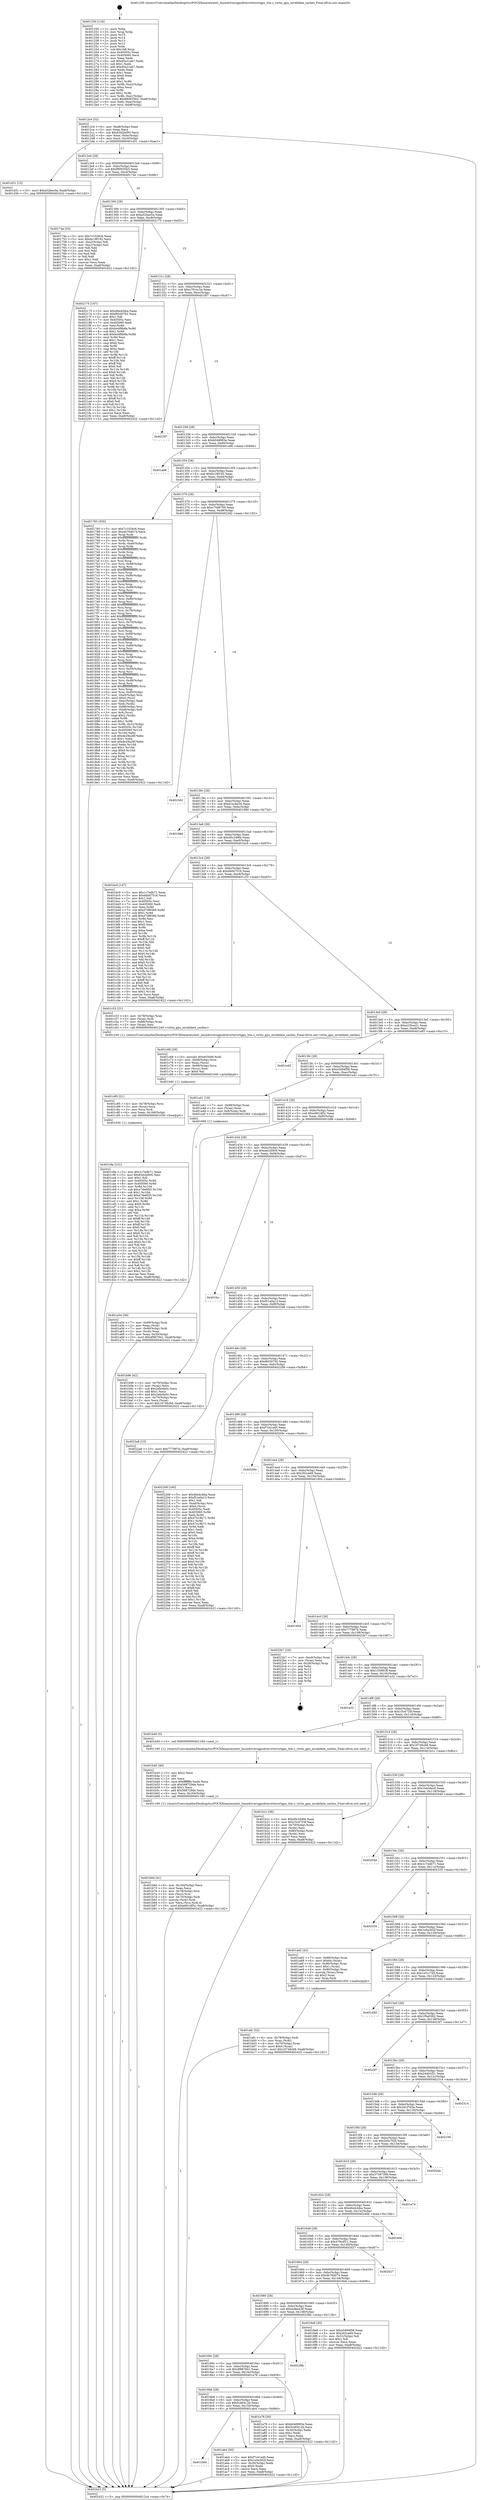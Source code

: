 digraph "0x401250" {
  label = "0x401250 (/mnt/c/Users/mathe/Desktop/tcc/POCII/binaries/extr_linuxdriversgpudrmvirtiovirtgpu_ttm.c_virtio_gpu_invalidate_caches_Final-ollvm.out::main(0))"
  labelloc = "t"
  node[shape=record]

  Entry [label="",width=0.3,height=0.3,shape=circle,fillcolor=black,style=filled]
  "0x4012c4" [label="{
     0x4012c4 [32]\l
     | [instrs]\l
     &nbsp;&nbsp;0x4012c4 \<+6\>: mov -0xa8(%rbp),%eax\l
     &nbsp;&nbsp;0x4012ca \<+2\>: mov %eax,%ecx\l
     &nbsp;&nbsp;0x4012cc \<+6\>: sub $0x83d2b000,%ecx\l
     &nbsp;&nbsp;0x4012d2 \<+6\>: mov %eax,-0xbc(%rbp)\l
     &nbsp;&nbsp;0x4012d8 \<+6\>: mov %ecx,-0xc0(%rbp)\l
     &nbsp;&nbsp;0x4012de \<+6\>: je 0000000000401d31 \<main+0xae1\>\l
  }"]
  "0x401d31" [label="{
     0x401d31 [15]\l
     | [instrs]\l
     &nbsp;&nbsp;0x401d31 \<+10\>: movl $0xa52bac0a,-0xa8(%rbp)\l
     &nbsp;&nbsp;0x401d3b \<+5\>: jmp 0000000000402422 \<main+0x11d2\>\l
  }"]
  "0x4012e4" [label="{
     0x4012e4 [28]\l
     | [instrs]\l
     &nbsp;&nbsp;0x4012e4 \<+5\>: jmp 00000000004012e9 \<main+0x99\>\l
     &nbsp;&nbsp;0x4012e9 \<+6\>: mov -0xbc(%rbp),%eax\l
     &nbsp;&nbsp;0x4012ef \<+5\>: sub $0x980035b5,%eax\l
     &nbsp;&nbsp;0x4012f4 \<+6\>: mov %eax,-0xc4(%rbp)\l
     &nbsp;&nbsp;0x4012fa \<+6\>: je 000000000040174e \<main+0x4fe\>\l
  }"]
  Exit [label="",width=0.3,height=0.3,shape=circle,fillcolor=black,style=filled,peripheries=2]
  "0x40174e" [label="{
     0x40174e [53]\l
     | [instrs]\l
     &nbsp;&nbsp;0x40174e \<+5\>: mov $0x7c1026c6,%eax\l
     &nbsp;&nbsp;0x401753 \<+5\>: mov $0xbc18f192,%ecx\l
     &nbsp;&nbsp;0x401758 \<+6\>: mov -0xa2(%rbp),%dl\l
     &nbsp;&nbsp;0x40175e \<+7\>: mov -0xa1(%rbp),%sil\l
     &nbsp;&nbsp;0x401765 \<+3\>: mov %dl,%dil\l
     &nbsp;&nbsp;0x401768 \<+3\>: and %sil,%dil\l
     &nbsp;&nbsp;0x40176b \<+3\>: xor %sil,%dl\l
     &nbsp;&nbsp;0x40176e \<+3\>: or %dl,%dil\l
     &nbsp;&nbsp;0x401771 \<+4\>: test $0x1,%dil\l
     &nbsp;&nbsp;0x401775 \<+3\>: cmovne %ecx,%eax\l
     &nbsp;&nbsp;0x401778 \<+6\>: mov %eax,-0xa8(%rbp)\l
     &nbsp;&nbsp;0x40177e \<+5\>: jmp 0000000000402422 \<main+0x11d2\>\l
  }"]
  "0x401300" [label="{
     0x401300 [28]\l
     | [instrs]\l
     &nbsp;&nbsp;0x401300 \<+5\>: jmp 0000000000401305 \<main+0xb5\>\l
     &nbsp;&nbsp;0x401305 \<+6\>: mov -0xbc(%rbp),%eax\l
     &nbsp;&nbsp;0x40130b \<+5\>: sub $0xa52bac0a,%eax\l
     &nbsp;&nbsp;0x401310 \<+6\>: mov %eax,-0xc8(%rbp)\l
     &nbsp;&nbsp;0x401316 \<+6\>: je 0000000000402175 \<main+0xf25\>\l
  }"]
  "0x402422" [label="{
     0x402422 [5]\l
     | [instrs]\l
     &nbsp;&nbsp;0x402422 \<+5\>: jmp 00000000004012c4 \<main+0x74\>\l
  }"]
  "0x401250" [label="{
     0x401250 [116]\l
     | [instrs]\l
     &nbsp;&nbsp;0x401250 \<+1\>: push %rbp\l
     &nbsp;&nbsp;0x401251 \<+3\>: mov %rsp,%rbp\l
     &nbsp;&nbsp;0x401254 \<+2\>: push %r15\l
     &nbsp;&nbsp;0x401256 \<+2\>: push %r14\l
     &nbsp;&nbsp;0x401258 \<+2\>: push %r13\l
     &nbsp;&nbsp;0x40125a \<+2\>: push %r12\l
     &nbsp;&nbsp;0x40125c \<+1\>: push %rbx\l
     &nbsp;&nbsp;0x40125d \<+7\>: sub $0x168,%rsp\l
     &nbsp;&nbsp;0x401264 \<+7\>: mov 0x40505c,%eax\l
     &nbsp;&nbsp;0x40126b \<+7\>: mov 0x405060,%ecx\l
     &nbsp;&nbsp;0x401272 \<+2\>: mov %eax,%edx\l
     &nbsp;&nbsp;0x401274 \<+6\>: sub $0xd5a21ab7,%edx\l
     &nbsp;&nbsp;0x40127a \<+3\>: sub $0x1,%edx\l
     &nbsp;&nbsp;0x40127d \<+6\>: add $0xd5a21ab7,%edx\l
     &nbsp;&nbsp;0x401283 \<+3\>: imul %edx,%eax\l
     &nbsp;&nbsp;0x401286 \<+3\>: and $0x1,%eax\l
     &nbsp;&nbsp;0x401289 \<+3\>: cmp $0x0,%eax\l
     &nbsp;&nbsp;0x40128c \<+4\>: sete %r8b\l
     &nbsp;&nbsp;0x401290 \<+4\>: and $0x1,%r8b\l
     &nbsp;&nbsp;0x401294 \<+7\>: mov %r8b,-0xa2(%rbp)\l
     &nbsp;&nbsp;0x40129b \<+3\>: cmp $0xa,%ecx\l
     &nbsp;&nbsp;0x40129e \<+4\>: setl %r8b\l
     &nbsp;&nbsp;0x4012a2 \<+4\>: and $0x1,%r8b\l
     &nbsp;&nbsp;0x4012a6 \<+7\>: mov %r8b,-0xa1(%rbp)\l
     &nbsp;&nbsp;0x4012ad \<+10\>: movl $0x980035b5,-0xa8(%rbp)\l
     &nbsp;&nbsp;0x4012b7 \<+6\>: mov %edi,-0xac(%rbp)\l
     &nbsp;&nbsp;0x4012bd \<+7\>: mov %rsi,-0xb8(%rbp)\l
  }"]
  "0x401c9a" [label="{
     0x401c9a [151]\l
     | [instrs]\l
     &nbsp;&nbsp;0x401c9a \<+5\>: mov $0x1c7edb71,%eax\l
     &nbsp;&nbsp;0x401c9f \<+5\>: mov $0x83d2b000,%esi\l
     &nbsp;&nbsp;0x401ca4 \<+2\>: mov $0x1,%dl\l
     &nbsp;&nbsp;0x401ca6 \<+8\>: mov 0x40505c,%r8d\l
     &nbsp;&nbsp;0x401cae \<+8\>: mov 0x405060,%r9d\l
     &nbsp;&nbsp;0x401cb6 \<+3\>: mov %r8d,%r10d\l
     &nbsp;&nbsp;0x401cb9 \<+7\>: sub $0xe7de6f20,%r10d\l
     &nbsp;&nbsp;0x401cc0 \<+4\>: sub $0x1,%r10d\l
     &nbsp;&nbsp;0x401cc4 \<+7\>: add $0xe7de6f20,%r10d\l
     &nbsp;&nbsp;0x401ccb \<+4\>: imul %r10d,%r8d\l
     &nbsp;&nbsp;0x401ccf \<+4\>: and $0x1,%r8d\l
     &nbsp;&nbsp;0x401cd3 \<+4\>: cmp $0x0,%r8d\l
     &nbsp;&nbsp;0x401cd7 \<+4\>: sete %r11b\l
     &nbsp;&nbsp;0x401cdb \<+4\>: cmp $0xa,%r9d\l
     &nbsp;&nbsp;0x401cdf \<+3\>: setl %bl\l
     &nbsp;&nbsp;0x401ce2 \<+3\>: mov %r11b,%r14b\l
     &nbsp;&nbsp;0x401ce5 \<+4\>: xor $0xff,%r14b\l
     &nbsp;&nbsp;0x401ce9 \<+3\>: mov %bl,%r15b\l
     &nbsp;&nbsp;0x401cec \<+4\>: xor $0xff,%r15b\l
     &nbsp;&nbsp;0x401cf0 \<+3\>: xor $0x0,%dl\l
     &nbsp;&nbsp;0x401cf3 \<+3\>: mov %r14b,%r12b\l
     &nbsp;&nbsp;0x401cf6 \<+4\>: and $0x0,%r12b\l
     &nbsp;&nbsp;0x401cfa \<+3\>: and %dl,%r11b\l
     &nbsp;&nbsp;0x401cfd \<+3\>: mov %r15b,%r13b\l
     &nbsp;&nbsp;0x401d00 \<+4\>: and $0x0,%r13b\l
     &nbsp;&nbsp;0x401d04 \<+2\>: and %dl,%bl\l
     &nbsp;&nbsp;0x401d06 \<+3\>: or %r11b,%r12b\l
     &nbsp;&nbsp;0x401d09 \<+3\>: or %bl,%r13b\l
     &nbsp;&nbsp;0x401d0c \<+3\>: xor %r13b,%r12b\l
     &nbsp;&nbsp;0x401d0f \<+3\>: or %r15b,%r14b\l
     &nbsp;&nbsp;0x401d12 \<+4\>: xor $0xff,%r14b\l
     &nbsp;&nbsp;0x401d16 \<+3\>: or $0x0,%dl\l
     &nbsp;&nbsp;0x401d19 \<+3\>: and %dl,%r14b\l
     &nbsp;&nbsp;0x401d1c \<+3\>: or %r14b,%r12b\l
     &nbsp;&nbsp;0x401d1f \<+4\>: test $0x1,%r12b\l
     &nbsp;&nbsp;0x401d23 \<+3\>: cmovne %esi,%eax\l
     &nbsp;&nbsp;0x401d26 \<+6\>: mov %eax,-0xa8(%rbp)\l
     &nbsp;&nbsp;0x401d2c \<+5\>: jmp 0000000000402422 \<main+0x11d2\>\l
  }"]
  "0x402175" [label="{
     0x402175 [147]\l
     | [instrs]\l
     &nbsp;&nbsp;0x402175 \<+5\>: mov $0x46e4cbba,%eax\l
     &nbsp;&nbsp;0x40217a \<+5\>: mov $0xf6030792,%ecx\l
     &nbsp;&nbsp;0x40217f \<+2\>: mov $0x1,%dl\l
     &nbsp;&nbsp;0x402181 \<+7\>: mov 0x40505c,%esi\l
     &nbsp;&nbsp;0x402188 \<+7\>: mov 0x405060,%edi\l
     &nbsp;&nbsp;0x40218f \<+3\>: mov %esi,%r8d\l
     &nbsp;&nbsp;0x402192 \<+7\>: sub $0xb44f6b8a,%r8d\l
     &nbsp;&nbsp;0x402199 \<+4\>: sub $0x1,%r8d\l
     &nbsp;&nbsp;0x40219d \<+7\>: add $0xb44f6b8a,%r8d\l
     &nbsp;&nbsp;0x4021a4 \<+4\>: imul %r8d,%esi\l
     &nbsp;&nbsp;0x4021a8 \<+3\>: and $0x1,%esi\l
     &nbsp;&nbsp;0x4021ab \<+3\>: cmp $0x0,%esi\l
     &nbsp;&nbsp;0x4021ae \<+4\>: sete %r9b\l
     &nbsp;&nbsp;0x4021b2 \<+3\>: cmp $0xa,%edi\l
     &nbsp;&nbsp;0x4021b5 \<+4\>: setl %r10b\l
     &nbsp;&nbsp;0x4021b9 \<+3\>: mov %r9b,%r11b\l
     &nbsp;&nbsp;0x4021bc \<+4\>: xor $0xff,%r11b\l
     &nbsp;&nbsp;0x4021c0 \<+3\>: mov %r10b,%bl\l
     &nbsp;&nbsp;0x4021c3 \<+3\>: xor $0xff,%bl\l
     &nbsp;&nbsp;0x4021c6 \<+3\>: xor $0x0,%dl\l
     &nbsp;&nbsp;0x4021c9 \<+3\>: mov %r11b,%r14b\l
     &nbsp;&nbsp;0x4021cc \<+4\>: and $0x0,%r14b\l
     &nbsp;&nbsp;0x4021d0 \<+3\>: and %dl,%r9b\l
     &nbsp;&nbsp;0x4021d3 \<+3\>: mov %bl,%r15b\l
     &nbsp;&nbsp;0x4021d6 \<+4\>: and $0x0,%r15b\l
     &nbsp;&nbsp;0x4021da \<+3\>: and %dl,%r10b\l
     &nbsp;&nbsp;0x4021dd \<+3\>: or %r9b,%r14b\l
     &nbsp;&nbsp;0x4021e0 \<+3\>: or %r10b,%r15b\l
     &nbsp;&nbsp;0x4021e3 \<+3\>: xor %r15b,%r14b\l
     &nbsp;&nbsp;0x4021e6 \<+3\>: or %bl,%r11b\l
     &nbsp;&nbsp;0x4021e9 \<+4\>: xor $0xff,%r11b\l
     &nbsp;&nbsp;0x4021ed \<+3\>: or $0x0,%dl\l
     &nbsp;&nbsp;0x4021f0 \<+3\>: and %dl,%r11b\l
     &nbsp;&nbsp;0x4021f3 \<+3\>: or %r11b,%r14b\l
     &nbsp;&nbsp;0x4021f6 \<+4\>: test $0x1,%r14b\l
     &nbsp;&nbsp;0x4021fa \<+3\>: cmovne %ecx,%eax\l
     &nbsp;&nbsp;0x4021fd \<+6\>: mov %eax,-0xa8(%rbp)\l
     &nbsp;&nbsp;0x402203 \<+5\>: jmp 0000000000402422 \<main+0x11d2\>\l
  }"]
  "0x40131c" [label="{
     0x40131c [28]\l
     | [instrs]\l
     &nbsp;&nbsp;0x40131c \<+5\>: jmp 0000000000401321 \<main+0xd1\>\l
     &nbsp;&nbsp;0x401321 \<+6\>: mov -0xbc(%rbp),%eax\l
     &nbsp;&nbsp;0x401327 \<+5\>: sub $0xa791ec3a,%eax\l
     &nbsp;&nbsp;0x40132c \<+6\>: mov %eax,-0xcc(%rbp)\l
     &nbsp;&nbsp;0x401332 \<+6\>: je 0000000000401f07 \<main+0xcb7\>\l
  }"]
  "0x401c85" [label="{
     0x401c85 [21]\l
     | [instrs]\l
     &nbsp;&nbsp;0x401c85 \<+4\>: mov -0x78(%rbp),%rcx\l
     &nbsp;&nbsp;0x401c89 \<+3\>: mov (%rcx),%rcx\l
     &nbsp;&nbsp;0x401c8c \<+3\>: mov %rcx,%rdi\l
     &nbsp;&nbsp;0x401c8f \<+6\>: mov %eax,-0x168(%rbp)\l
     &nbsp;&nbsp;0x401c95 \<+5\>: call 0000000000401030 \<free@plt\>\l
     | [calls]\l
     &nbsp;&nbsp;0x401030 \{1\} (unknown)\l
  }"]
  "0x401f07" [label="{
     0x401f07\l
  }", style=dashed]
  "0x401338" [label="{
     0x401338 [28]\l
     | [instrs]\l
     &nbsp;&nbsp;0x401338 \<+5\>: jmp 000000000040133d \<main+0xed\>\l
     &nbsp;&nbsp;0x40133d \<+6\>: mov -0xbc(%rbp),%eax\l
     &nbsp;&nbsp;0x401343 \<+5\>: sub $0xb048993e,%eax\l
     &nbsp;&nbsp;0x401348 \<+6\>: mov %eax,-0xd0(%rbp)\l
     &nbsp;&nbsp;0x40134e \<+6\>: je 0000000000401a96 \<main+0x846\>\l
  }"]
  "0x401c68" [label="{
     0x401c68 [29]\l
     | [instrs]\l
     &nbsp;&nbsp;0x401c68 \<+10\>: movabs $0x4030d6,%rdi\l
     &nbsp;&nbsp;0x401c72 \<+4\>: mov -0x68(%rbp),%rcx\l
     &nbsp;&nbsp;0x401c76 \<+2\>: mov %eax,(%rcx)\l
     &nbsp;&nbsp;0x401c78 \<+4\>: mov -0x68(%rbp),%rcx\l
     &nbsp;&nbsp;0x401c7c \<+2\>: mov (%rcx),%esi\l
     &nbsp;&nbsp;0x401c7e \<+2\>: mov $0x0,%al\l
     &nbsp;&nbsp;0x401c80 \<+5\>: call 0000000000401040 \<printf@plt\>\l
     | [calls]\l
     &nbsp;&nbsp;0x401040 \{1\} (unknown)\l
  }"]
  "0x401a96" [label="{
     0x401a96\l
  }", style=dashed]
  "0x401354" [label="{
     0x401354 [28]\l
     | [instrs]\l
     &nbsp;&nbsp;0x401354 \<+5\>: jmp 0000000000401359 \<main+0x109\>\l
     &nbsp;&nbsp;0x401359 \<+6\>: mov -0xbc(%rbp),%eax\l
     &nbsp;&nbsp;0x40135f \<+5\>: sub $0xbc18f192,%eax\l
     &nbsp;&nbsp;0x401364 \<+6\>: mov %eax,-0xd4(%rbp)\l
     &nbsp;&nbsp;0x40136a \<+6\>: je 0000000000401783 \<main+0x533\>\l
  }"]
  "0x401b6d" [label="{
     0x401b6d [41]\l
     | [instrs]\l
     &nbsp;&nbsp;0x401b6d \<+6\>: mov -0x164(%rbp),%ecx\l
     &nbsp;&nbsp;0x401b73 \<+3\>: imul %eax,%ecx\l
     &nbsp;&nbsp;0x401b76 \<+4\>: mov -0x78(%rbp),%rsi\l
     &nbsp;&nbsp;0x401b7a \<+3\>: mov (%rsi),%rsi\l
     &nbsp;&nbsp;0x401b7d \<+4\>: mov -0x70(%rbp),%rdi\l
     &nbsp;&nbsp;0x401b81 \<+3\>: movslq (%rdi),%rdi\l
     &nbsp;&nbsp;0x401b84 \<+3\>: mov %ecx,(%rsi,%rdi,4)\l
     &nbsp;&nbsp;0x401b87 \<+10\>: movl $0xe901df5c,-0xa8(%rbp)\l
     &nbsp;&nbsp;0x401b91 \<+5\>: jmp 0000000000402422 \<main+0x11d2\>\l
  }"]
  "0x401783" [label="{
     0x401783 [355]\l
     | [instrs]\l
     &nbsp;&nbsp;0x401783 \<+5\>: mov $0x7c1026c6,%eax\l
     &nbsp;&nbsp;0x401788 \<+5\>: mov $0x4b76d074,%ecx\l
     &nbsp;&nbsp;0x40178d \<+3\>: mov %rsp,%rdx\l
     &nbsp;&nbsp;0x401790 \<+4\>: add $0xfffffffffffffff0,%rdx\l
     &nbsp;&nbsp;0x401794 \<+3\>: mov %rdx,%rsp\l
     &nbsp;&nbsp;0x401797 \<+7\>: mov %rdx,-0xa0(%rbp)\l
     &nbsp;&nbsp;0x40179e \<+3\>: mov %rsp,%rdx\l
     &nbsp;&nbsp;0x4017a1 \<+4\>: add $0xfffffffffffffff0,%rdx\l
     &nbsp;&nbsp;0x4017a5 \<+3\>: mov %rdx,%rsp\l
     &nbsp;&nbsp;0x4017a8 \<+3\>: mov %rsp,%rsi\l
     &nbsp;&nbsp;0x4017ab \<+4\>: add $0xfffffffffffffff0,%rsi\l
     &nbsp;&nbsp;0x4017af \<+3\>: mov %rsi,%rsp\l
     &nbsp;&nbsp;0x4017b2 \<+7\>: mov %rsi,-0x98(%rbp)\l
     &nbsp;&nbsp;0x4017b9 \<+3\>: mov %rsp,%rsi\l
     &nbsp;&nbsp;0x4017bc \<+4\>: add $0xfffffffffffffff0,%rsi\l
     &nbsp;&nbsp;0x4017c0 \<+3\>: mov %rsi,%rsp\l
     &nbsp;&nbsp;0x4017c3 \<+7\>: mov %rsi,-0x90(%rbp)\l
     &nbsp;&nbsp;0x4017ca \<+3\>: mov %rsp,%rsi\l
     &nbsp;&nbsp;0x4017cd \<+4\>: add $0xfffffffffffffff0,%rsi\l
     &nbsp;&nbsp;0x4017d1 \<+3\>: mov %rsi,%rsp\l
     &nbsp;&nbsp;0x4017d4 \<+7\>: mov %rsi,-0x88(%rbp)\l
     &nbsp;&nbsp;0x4017db \<+3\>: mov %rsp,%rsi\l
     &nbsp;&nbsp;0x4017de \<+4\>: add $0xfffffffffffffff0,%rsi\l
     &nbsp;&nbsp;0x4017e2 \<+3\>: mov %rsi,%rsp\l
     &nbsp;&nbsp;0x4017e5 \<+4\>: mov %rsi,-0x80(%rbp)\l
     &nbsp;&nbsp;0x4017e9 \<+3\>: mov %rsp,%rsi\l
     &nbsp;&nbsp;0x4017ec \<+4\>: add $0xfffffffffffffff0,%rsi\l
     &nbsp;&nbsp;0x4017f0 \<+3\>: mov %rsi,%rsp\l
     &nbsp;&nbsp;0x4017f3 \<+4\>: mov %rsi,-0x78(%rbp)\l
     &nbsp;&nbsp;0x4017f7 \<+3\>: mov %rsp,%rsi\l
     &nbsp;&nbsp;0x4017fa \<+4\>: add $0xfffffffffffffff0,%rsi\l
     &nbsp;&nbsp;0x4017fe \<+3\>: mov %rsi,%rsp\l
     &nbsp;&nbsp;0x401801 \<+4\>: mov %rsi,-0x70(%rbp)\l
     &nbsp;&nbsp;0x401805 \<+3\>: mov %rsp,%rsi\l
     &nbsp;&nbsp;0x401808 \<+4\>: add $0xfffffffffffffff0,%rsi\l
     &nbsp;&nbsp;0x40180c \<+3\>: mov %rsi,%rsp\l
     &nbsp;&nbsp;0x40180f \<+4\>: mov %rsi,-0x68(%rbp)\l
     &nbsp;&nbsp;0x401813 \<+3\>: mov %rsp,%rsi\l
     &nbsp;&nbsp;0x401816 \<+4\>: add $0xfffffffffffffff0,%rsi\l
     &nbsp;&nbsp;0x40181a \<+3\>: mov %rsi,%rsp\l
     &nbsp;&nbsp;0x40181d \<+4\>: mov %rsi,-0x60(%rbp)\l
     &nbsp;&nbsp;0x401821 \<+3\>: mov %rsp,%rsi\l
     &nbsp;&nbsp;0x401824 \<+4\>: add $0xfffffffffffffff0,%rsi\l
     &nbsp;&nbsp;0x401828 \<+3\>: mov %rsi,%rsp\l
     &nbsp;&nbsp;0x40182b \<+4\>: mov %rsi,-0x58(%rbp)\l
     &nbsp;&nbsp;0x40182f \<+3\>: mov %rsp,%rsi\l
     &nbsp;&nbsp;0x401832 \<+4\>: add $0xfffffffffffffff0,%rsi\l
     &nbsp;&nbsp;0x401836 \<+3\>: mov %rsi,%rsp\l
     &nbsp;&nbsp;0x401839 \<+4\>: mov %rsi,-0x50(%rbp)\l
     &nbsp;&nbsp;0x40183d \<+3\>: mov %rsp,%rsi\l
     &nbsp;&nbsp;0x401840 \<+4\>: add $0xfffffffffffffff0,%rsi\l
     &nbsp;&nbsp;0x401844 \<+3\>: mov %rsi,%rsp\l
     &nbsp;&nbsp;0x401847 \<+4\>: mov %rsi,-0x48(%rbp)\l
     &nbsp;&nbsp;0x40184b \<+3\>: mov %rsp,%rsi\l
     &nbsp;&nbsp;0x40184e \<+4\>: add $0xfffffffffffffff0,%rsi\l
     &nbsp;&nbsp;0x401852 \<+3\>: mov %rsi,%rsp\l
     &nbsp;&nbsp;0x401855 \<+4\>: mov %rsi,-0x40(%rbp)\l
     &nbsp;&nbsp;0x401859 \<+7\>: mov -0xa0(%rbp),%rsi\l
     &nbsp;&nbsp;0x401860 \<+6\>: movl $0x0,(%rsi)\l
     &nbsp;&nbsp;0x401866 \<+6\>: mov -0xac(%rbp),%edi\l
     &nbsp;&nbsp;0x40186c \<+2\>: mov %edi,(%rdx)\l
     &nbsp;&nbsp;0x40186e \<+7\>: mov -0x98(%rbp),%rsi\l
     &nbsp;&nbsp;0x401875 \<+7\>: mov -0xb8(%rbp),%r8\l
     &nbsp;&nbsp;0x40187c \<+3\>: mov %r8,(%rsi)\l
     &nbsp;&nbsp;0x40187f \<+3\>: cmpl $0x2,(%rdx)\l
     &nbsp;&nbsp;0x401882 \<+4\>: setne %r9b\l
     &nbsp;&nbsp;0x401886 \<+4\>: and $0x1,%r9b\l
     &nbsp;&nbsp;0x40188a \<+4\>: mov %r9b,-0x31(%rbp)\l
     &nbsp;&nbsp;0x40188e \<+8\>: mov 0x40505c,%r10d\l
     &nbsp;&nbsp;0x401896 \<+8\>: mov 0x405060,%r11d\l
     &nbsp;&nbsp;0x40189e \<+3\>: mov %r10d,%ebx\l
     &nbsp;&nbsp;0x4018a1 \<+6\>: sub $0xde29a26f,%ebx\l
     &nbsp;&nbsp;0x4018a7 \<+3\>: sub $0x1,%ebx\l
     &nbsp;&nbsp;0x4018aa \<+6\>: add $0xde29a26f,%ebx\l
     &nbsp;&nbsp;0x4018b0 \<+4\>: imul %ebx,%r10d\l
     &nbsp;&nbsp;0x4018b4 \<+4\>: and $0x1,%r10d\l
     &nbsp;&nbsp;0x4018b8 \<+4\>: cmp $0x0,%r10d\l
     &nbsp;&nbsp;0x4018bc \<+4\>: sete %r9b\l
     &nbsp;&nbsp;0x4018c0 \<+4\>: cmp $0xa,%r11d\l
     &nbsp;&nbsp;0x4018c4 \<+4\>: setl %r14b\l
     &nbsp;&nbsp;0x4018c8 \<+3\>: mov %r9b,%r15b\l
     &nbsp;&nbsp;0x4018cb \<+3\>: and %r14b,%r15b\l
     &nbsp;&nbsp;0x4018ce \<+3\>: xor %r14b,%r9b\l
     &nbsp;&nbsp;0x4018d1 \<+3\>: or %r9b,%r15b\l
     &nbsp;&nbsp;0x4018d4 \<+4\>: test $0x1,%r15b\l
     &nbsp;&nbsp;0x4018d8 \<+3\>: cmovne %ecx,%eax\l
     &nbsp;&nbsp;0x4018db \<+6\>: mov %eax,-0xa8(%rbp)\l
     &nbsp;&nbsp;0x4018e1 \<+5\>: jmp 0000000000402422 \<main+0x11d2\>\l
  }"]
  "0x401370" [label="{
     0x401370 [28]\l
     | [instrs]\l
     &nbsp;&nbsp;0x401370 \<+5\>: jmp 0000000000401375 \<main+0x125\>\l
     &nbsp;&nbsp;0x401375 \<+6\>: mov -0xbc(%rbp),%eax\l
     &nbsp;&nbsp;0x40137b \<+5\>: sub $0xc70d8700,%eax\l
     &nbsp;&nbsp;0x401380 \<+6\>: mov %eax,-0xd8(%rbp)\l
     &nbsp;&nbsp;0x401386 \<+6\>: je 00000000004023d2 \<main+0x1182\>\l
  }"]
  "0x401b45" [label="{
     0x401b45 [40]\l
     | [instrs]\l
     &nbsp;&nbsp;0x401b45 \<+5\>: mov $0x2,%ecx\l
     &nbsp;&nbsp;0x401b4a \<+1\>: cltd\l
     &nbsp;&nbsp;0x401b4b \<+2\>: idiv %ecx\l
     &nbsp;&nbsp;0x401b4d \<+6\>: imul $0xfffffffe,%edx,%ecx\l
     &nbsp;&nbsp;0x401b53 \<+6\>: sub $0x568729de,%ecx\l
     &nbsp;&nbsp;0x401b59 \<+3\>: add $0x1,%ecx\l
     &nbsp;&nbsp;0x401b5c \<+6\>: add $0x568729de,%ecx\l
     &nbsp;&nbsp;0x401b62 \<+6\>: mov %ecx,-0x164(%rbp)\l
     &nbsp;&nbsp;0x401b68 \<+5\>: call 0000000000401160 \<next_i\>\l
     | [calls]\l
     &nbsp;&nbsp;0x401160 \{1\} (/mnt/c/Users/mathe/Desktop/tcc/POCII/binaries/extr_linuxdriversgpudrmvirtiovirtgpu_ttm.c_virtio_gpu_invalidate_caches_Final-ollvm.out::next_i)\l
  }"]
  "0x401afc" [label="{
     0x401afc [32]\l
     | [instrs]\l
     &nbsp;&nbsp;0x401afc \<+4\>: mov -0x78(%rbp),%rdi\l
     &nbsp;&nbsp;0x401b00 \<+3\>: mov %rax,(%rdi)\l
     &nbsp;&nbsp;0x401b03 \<+4\>: mov -0x70(%rbp),%rax\l
     &nbsp;&nbsp;0x401b07 \<+6\>: movl $0x0,(%rax)\l
     &nbsp;&nbsp;0x401b0d \<+10\>: movl $0x16746cb8,-0xa8(%rbp)\l
     &nbsp;&nbsp;0x401b17 \<+5\>: jmp 0000000000402422 \<main+0x11d2\>\l
  }"]
  "0x4023d2" [label="{
     0x4023d2\l
  }", style=dashed]
  "0x40138c" [label="{
     0x40138c [28]\l
     | [instrs]\l
     &nbsp;&nbsp;0x40138c \<+5\>: jmp 0000000000401391 \<main+0x141\>\l
     &nbsp;&nbsp;0x401391 \<+6\>: mov -0xbc(%rbp),%eax\l
     &nbsp;&nbsp;0x401397 \<+5\>: sub $0xd1ecba34,%eax\l
     &nbsp;&nbsp;0x40139c \<+6\>: mov %eax,-0xdc(%rbp)\l
     &nbsp;&nbsp;0x4013a2 \<+6\>: je 000000000040198d \<main+0x73d\>\l
  }"]
  "0x4016d4" [label="{
     0x4016d4\l
  }", style=dashed]
  "0x40198d" [label="{
     0x40198d\l
  }", style=dashed]
  "0x4013a8" [label="{
     0x4013a8 [28]\l
     | [instrs]\l
     &nbsp;&nbsp;0x4013a8 \<+5\>: jmp 00000000004013ad \<main+0x15d\>\l
     &nbsp;&nbsp;0x4013ad \<+6\>: mov -0xbc(%rbp),%eax\l
     &nbsp;&nbsp;0x4013b3 \<+5\>: sub $0xd5c249f4,%eax\l
     &nbsp;&nbsp;0x4013b8 \<+6\>: mov %eax,-0xe0(%rbp)\l
     &nbsp;&nbsp;0x4013be \<+6\>: je 0000000000401bc0 \<main+0x970\>\l
  }"]
  "0x401ab4" [label="{
     0x401ab4 [30]\l
     | [instrs]\l
     &nbsp;&nbsp;0x401ab4 \<+5\>: mov $0xf7c41ed5,%eax\l
     &nbsp;&nbsp;0x401ab9 \<+5\>: mov $0x1e0a302f,%ecx\l
     &nbsp;&nbsp;0x401abe \<+3\>: mov -0x30(%rbp),%edx\l
     &nbsp;&nbsp;0x401ac1 \<+3\>: cmp $0x0,%edx\l
     &nbsp;&nbsp;0x401ac4 \<+3\>: cmove %ecx,%eax\l
     &nbsp;&nbsp;0x401ac7 \<+6\>: mov %eax,-0xa8(%rbp)\l
     &nbsp;&nbsp;0x401acd \<+5\>: jmp 0000000000402422 \<main+0x11d2\>\l
  }"]
  "0x401bc0" [label="{
     0x401bc0 [147]\l
     | [instrs]\l
     &nbsp;&nbsp;0x401bc0 \<+5\>: mov $0x1c7edb71,%eax\l
     &nbsp;&nbsp;0x401bc5 \<+5\>: mov $0xddd47516,%ecx\l
     &nbsp;&nbsp;0x401bca \<+2\>: mov $0x1,%dl\l
     &nbsp;&nbsp;0x401bcc \<+7\>: mov 0x40505c,%esi\l
     &nbsp;&nbsp;0x401bd3 \<+7\>: mov 0x405060,%edi\l
     &nbsp;&nbsp;0x401bda \<+3\>: mov %esi,%r8d\l
     &nbsp;&nbsp;0x401bdd \<+7\>: sub $0xd70f6566,%r8d\l
     &nbsp;&nbsp;0x401be4 \<+4\>: sub $0x1,%r8d\l
     &nbsp;&nbsp;0x401be8 \<+7\>: add $0xd70f6566,%r8d\l
     &nbsp;&nbsp;0x401bef \<+4\>: imul %r8d,%esi\l
     &nbsp;&nbsp;0x401bf3 \<+3\>: and $0x1,%esi\l
     &nbsp;&nbsp;0x401bf6 \<+3\>: cmp $0x0,%esi\l
     &nbsp;&nbsp;0x401bf9 \<+4\>: sete %r9b\l
     &nbsp;&nbsp;0x401bfd \<+3\>: cmp $0xa,%edi\l
     &nbsp;&nbsp;0x401c00 \<+4\>: setl %r10b\l
     &nbsp;&nbsp;0x401c04 \<+3\>: mov %r9b,%r11b\l
     &nbsp;&nbsp;0x401c07 \<+4\>: xor $0xff,%r11b\l
     &nbsp;&nbsp;0x401c0b \<+3\>: mov %r10b,%bl\l
     &nbsp;&nbsp;0x401c0e \<+3\>: xor $0xff,%bl\l
     &nbsp;&nbsp;0x401c11 \<+3\>: xor $0x0,%dl\l
     &nbsp;&nbsp;0x401c14 \<+3\>: mov %r11b,%r14b\l
     &nbsp;&nbsp;0x401c17 \<+4\>: and $0x0,%r14b\l
     &nbsp;&nbsp;0x401c1b \<+3\>: and %dl,%r9b\l
     &nbsp;&nbsp;0x401c1e \<+3\>: mov %bl,%r15b\l
     &nbsp;&nbsp;0x401c21 \<+4\>: and $0x0,%r15b\l
     &nbsp;&nbsp;0x401c25 \<+3\>: and %dl,%r10b\l
     &nbsp;&nbsp;0x401c28 \<+3\>: or %r9b,%r14b\l
     &nbsp;&nbsp;0x401c2b \<+3\>: or %r10b,%r15b\l
     &nbsp;&nbsp;0x401c2e \<+3\>: xor %r15b,%r14b\l
     &nbsp;&nbsp;0x401c31 \<+3\>: or %bl,%r11b\l
     &nbsp;&nbsp;0x401c34 \<+4\>: xor $0xff,%r11b\l
     &nbsp;&nbsp;0x401c38 \<+3\>: or $0x0,%dl\l
     &nbsp;&nbsp;0x401c3b \<+3\>: and %dl,%r11b\l
     &nbsp;&nbsp;0x401c3e \<+3\>: or %r11b,%r14b\l
     &nbsp;&nbsp;0x401c41 \<+4\>: test $0x1,%r14b\l
     &nbsp;&nbsp;0x401c45 \<+3\>: cmovne %ecx,%eax\l
     &nbsp;&nbsp;0x401c48 \<+6\>: mov %eax,-0xa8(%rbp)\l
     &nbsp;&nbsp;0x401c4e \<+5\>: jmp 0000000000402422 \<main+0x11d2\>\l
  }"]
  "0x4013c4" [label="{
     0x4013c4 [28]\l
     | [instrs]\l
     &nbsp;&nbsp;0x4013c4 \<+5\>: jmp 00000000004013c9 \<main+0x179\>\l
     &nbsp;&nbsp;0x4013c9 \<+6\>: mov -0xbc(%rbp),%eax\l
     &nbsp;&nbsp;0x4013cf \<+5\>: sub $0xddd47516,%eax\l
     &nbsp;&nbsp;0x4013d4 \<+6\>: mov %eax,-0xe4(%rbp)\l
     &nbsp;&nbsp;0x4013da \<+6\>: je 0000000000401c53 \<main+0xa03\>\l
  }"]
  "0x4016b8" [label="{
     0x4016b8 [28]\l
     | [instrs]\l
     &nbsp;&nbsp;0x4016b8 \<+5\>: jmp 00000000004016bd \<main+0x46d\>\l
     &nbsp;&nbsp;0x4016bd \<+6\>: mov -0xbc(%rbp),%eax\l
     &nbsp;&nbsp;0x4016c3 \<+5\>: sub $0x5cd0412b,%eax\l
     &nbsp;&nbsp;0x4016c8 \<+6\>: mov %eax,-0x150(%rbp)\l
     &nbsp;&nbsp;0x4016ce \<+6\>: je 0000000000401ab4 \<main+0x864\>\l
  }"]
  "0x401c53" [label="{
     0x401c53 [21]\l
     | [instrs]\l
     &nbsp;&nbsp;0x401c53 \<+4\>: mov -0x78(%rbp),%rax\l
     &nbsp;&nbsp;0x401c57 \<+3\>: mov (%rax),%rdi\l
     &nbsp;&nbsp;0x401c5a \<+7\>: mov -0x88(%rbp),%rax\l
     &nbsp;&nbsp;0x401c61 \<+2\>: mov (%rax),%esi\l
     &nbsp;&nbsp;0x401c63 \<+5\>: call 0000000000401240 \<virtio_gpu_invalidate_caches\>\l
     | [calls]\l
     &nbsp;&nbsp;0x401240 \{1\} (/mnt/c/Users/mathe/Desktop/tcc/POCII/binaries/extr_linuxdriversgpudrmvirtiovirtgpu_ttm.c_virtio_gpu_invalidate_caches_Final-ollvm.out::virtio_gpu_invalidate_caches)\l
  }"]
  "0x4013e0" [label="{
     0x4013e0 [28]\l
     | [instrs]\l
     &nbsp;&nbsp;0x4013e0 \<+5\>: jmp 00000000004013e5 \<main+0x195\>\l
     &nbsp;&nbsp;0x4013e5 \<+6\>: mov -0xbc(%rbp),%eax\l
     &nbsp;&nbsp;0x4013eb \<+5\>: sub $0xe23bce21,%eax\l
     &nbsp;&nbsp;0x4013f0 \<+6\>: mov %eax,-0xe8(%rbp)\l
     &nbsp;&nbsp;0x4013f6 \<+6\>: je 0000000000401e65 \<main+0xc15\>\l
  }"]
  "0x401a78" [label="{
     0x401a78 [30]\l
     | [instrs]\l
     &nbsp;&nbsp;0x401a78 \<+5\>: mov $0xb048993e,%eax\l
     &nbsp;&nbsp;0x401a7d \<+5\>: mov $0x5cd0412b,%ecx\l
     &nbsp;&nbsp;0x401a82 \<+3\>: mov -0x30(%rbp),%edx\l
     &nbsp;&nbsp;0x401a85 \<+3\>: cmp $0x1,%edx\l
     &nbsp;&nbsp;0x401a88 \<+3\>: cmovl %ecx,%eax\l
     &nbsp;&nbsp;0x401a8b \<+6\>: mov %eax,-0xa8(%rbp)\l
     &nbsp;&nbsp;0x401a91 \<+5\>: jmp 0000000000402422 \<main+0x11d2\>\l
  }"]
  "0x401e65" [label="{
     0x401e65\l
  }", style=dashed]
  "0x4013fc" [label="{
     0x4013fc [28]\l
     | [instrs]\l
     &nbsp;&nbsp;0x4013fc \<+5\>: jmp 0000000000401401 \<main+0x1b1\>\l
     &nbsp;&nbsp;0x401401 \<+6\>: mov -0xbc(%rbp),%eax\l
     &nbsp;&nbsp;0x401407 \<+5\>: sub $0xe5494f58,%eax\l
     &nbsp;&nbsp;0x40140c \<+6\>: mov %eax,-0xec(%rbp)\l
     &nbsp;&nbsp;0x401412 \<+6\>: je 0000000000401a41 \<main+0x7f1\>\l
  }"]
  "0x40169c" [label="{
     0x40169c [28]\l
     | [instrs]\l
     &nbsp;&nbsp;0x40169c \<+5\>: jmp 00000000004016a1 \<main+0x451\>\l
     &nbsp;&nbsp;0x4016a1 \<+6\>: mov -0xbc(%rbp),%eax\l
     &nbsp;&nbsp;0x4016a7 \<+5\>: sub $0x4f967941,%eax\l
     &nbsp;&nbsp;0x4016ac \<+6\>: mov %eax,-0x14c(%rbp)\l
     &nbsp;&nbsp;0x4016b2 \<+6\>: je 0000000000401a78 \<main+0x828\>\l
  }"]
  "0x401a41" [label="{
     0x401a41 [19]\l
     | [instrs]\l
     &nbsp;&nbsp;0x401a41 \<+7\>: mov -0x98(%rbp),%rax\l
     &nbsp;&nbsp;0x401a48 \<+3\>: mov (%rax),%rax\l
     &nbsp;&nbsp;0x401a4b \<+4\>: mov 0x8(%rax),%rdi\l
     &nbsp;&nbsp;0x401a4f \<+5\>: call 0000000000401060 \<atoi@plt\>\l
     | [calls]\l
     &nbsp;&nbsp;0x401060 \{1\} (unknown)\l
  }"]
  "0x401418" [label="{
     0x401418 [28]\l
     | [instrs]\l
     &nbsp;&nbsp;0x401418 \<+5\>: jmp 000000000040141d \<main+0x1cd\>\l
     &nbsp;&nbsp;0x40141d \<+6\>: mov -0xbc(%rbp),%eax\l
     &nbsp;&nbsp;0x401423 \<+5\>: sub $0xe901df5c,%eax\l
     &nbsp;&nbsp;0x401428 \<+6\>: mov %eax,-0xf0(%rbp)\l
     &nbsp;&nbsp;0x40142e \<+6\>: je 0000000000401b96 \<main+0x946\>\l
  }"]
  "0x40238b" [label="{
     0x40238b\l
  }", style=dashed]
  "0x401b96" [label="{
     0x401b96 [42]\l
     | [instrs]\l
     &nbsp;&nbsp;0x401b96 \<+4\>: mov -0x70(%rbp),%rax\l
     &nbsp;&nbsp;0x401b9a \<+2\>: mov (%rax),%ecx\l
     &nbsp;&nbsp;0x401b9c \<+6\>: sub $0x2ebc6e0c,%ecx\l
     &nbsp;&nbsp;0x401ba2 \<+3\>: add $0x1,%ecx\l
     &nbsp;&nbsp;0x401ba5 \<+6\>: add $0x2ebc6e0c,%ecx\l
     &nbsp;&nbsp;0x401bab \<+4\>: mov -0x70(%rbp),%rax\l
     &nbsp;&nbsp;0x401baf \<+2\>: mov %ecx,(%rax)\l
     &nbsp;&nbsp;0x401bb1 \<+10\>: movl $0x16746cb8,-0xa8(%rbp)\l
     &nbsp;&nbsp;0x401bbb \<+5\>: jmp 0000000000402422 \<main+0x11d2\>\l
  }"]
  "0x401434" [label="{
     0x401434 [28]\l
     | [instrs]\l
     &nbsp;&nbsp;0x401434 \<+5\>: jmp 0000000000401439 \<main+0x1e9\>\l
     &nbsp;&nbsp;0x401439 \<+6\>: mov -0xbc(%rbp),%eax\l
     &nbsp;&nbsp;0x40143f \<+5\>: sub $0xedc209c9,%eax\l
     &nbsp;&nbsp;0x401444 \<+6\>: mov %eax,-0xf4(%rbp)\l
     &nbsp;&nbsp;0x40144a \<+6\>: je 0000000000401fcc \<main+0xd7c\>\l
  }"]
  "0x401a54" [label="{
     0x401a54 [36]\l
     | [instrs]\l
     &nbsp;&nbsp;0x401a54 \<+7\>: mov -0x90(%rbp),%rdi\l
     &nbsp;&nbsp;0x401a5b \<+2\>: mov %eax,(%rdi)\l
     &nbsp;&nbsp;0x401a5d \<+7\>: mov -0x90(%rbp),%rdi\l
     &nbsp;&nbsp;0x401a64 \<+2\>: mov (%rdi),%eax\l
     &nbsp;&nbsp;0x401a66 \<+3\>: mov %eax,-0x30(%rbp)\l
     &nbsp;&nbsp;0x401a69 \<+10\>: movl $0x4f967941,-0xa8(%rbp)\l
     &nbsp;&nbsp;0x401a73 \<+5\>: jmp 0000000000402422 \<main+0x11d2\>\l
  }"]
  "0x401fcc" [label="{
     0x401fcc\l
  }", style=dashed]
  "0x401450" [label="{
     0x401450 [28]\l
     | [instrs]\l
     &nbsp;&nbsp;0x401450 \<+5\>: jmp 0000000000401455 \<main+0x205\>\l
     &nbsp;&nbsp;0x401455 \<+6\>: mov -0xbc(%rbp),%eax\l
     &nbsp;&nbsp;0x40145b \<+5\>: sub $0xf51a0a13,%eax\l
     &nbsp;&nbsp;0x401460 \<+6\>: mov %eax,-0xf8(%rbp)\l
     &nbsp;&nbsp;0x401466 \<+6\>: je 00000000004022a8 \<main+0x1058\>\l
  }"]
  "0x401680" [label="{
     0x401680 [28]\l
     | [instrs]\l
     &nbsp;&nbsp;0x401680 \<+5\>: jmp 0000000000401685 \<main+0x435\>\l
     &nbsp;&nbsp;0x401685 \<+6\>: mov -0xbc(%rbp),%eax\l
     &nbsp;&nbsp;0x40168b \<+5\>: sub $0x4cfee428,%eax\l
     &nbsp;&nbsp;0x401690 \<+6\>: mov %eax,-0x148(%rbp)\l
     &nbsp;&nbsp;0x401696 \<+6\>: je 000000000040238b \<main+0x113b\>\l
  }"]
  "0x4022a8" [label="{
     0x4022a8 [15]\l
     | [instrs]\l
     &nbsp;&nbsp;0x4022a8 \<+10\>: movl $0x777997d,-0xa8(%rbp)\l
     &nbsp;&nbsp;0x4022b2 \<+5\>: jmp 0000000000402422 \<main+0x11d2\>\l
  }"]
  "0x40146c" [label="{
     0x40146c [28]\l
     | [instrs]\l
     &nbsp;&nbsp;0x40146c \<+5\>: jmp 0000000000401471 \<main+0x221\>\l
     &nbsp;&nbsp;0x401471 \<+6\>: mov -0xbc(%rbp),%eax\l
     &nbsp;&nbsp;0x401477 \<+5\>: sub $0xf6030792,%eax\l
     &nbsp;&nbsp;0x40147c \<+6\>: mov %eax,-0xfc(%rbp)\l
     &nbsp;&nbsp;0x401482 \<+6\>: je 0000000000402208 \<main+0xfb8\>\l
  }"]
  "0x4018e6" [label="{
     0x4018e6 [30]\l
     | [instrs]\l
     &nbsp;&nbsp;0x4018e6 \<+5\>: mov $0xe5494f58,%eax\l
     &nbsp;&nbsp;0x4018eb \<+5\>: mov $0x262ce69,%ecx\l
     &nbsp;&nbsp;0x4018f0 \<+3\>: mov -0x31(%rbp),%dl\l
     &nbsp;&nbsp;0x4018f3 \<+3\>: test $0x1,%dl\l
     &nbsp;&nbsp;0x4018f6 \<+3\>: cmovne %ecx,%eax\l
     &nbsp;&nbsp;0x4018f9 \<+6\>: mov %eax,-0xa8(%rbp)\l
     &nbsp;&nbsp;0x4018ff \<+5\>: jmp 0000000000402422 \<main+0x11d2\>\l
  }"]
  "0x402208" [label="{
     0x402208 [160]\l
     | [instrs]\l
     &nbsp;&nbsp;0x402208 \<+5\>: mov $0x46e4cbba,%eax\l
     &nbsp;&nbsp;0x40220d \<+5\>: mov $0xf51a0a13,%ecx\l
     &nbsp;&nbsp;0x402212 \<+2\>: mov $0x1,%dl\l
     &nbsp;&nbsp;0x402214 \<+7\>: mov -0xa0(%rbp),%rsi\l
     &nbsp;&nbsp;0x40221b \<+6\>: movl $0x0,(%rsi)\l
     &nbsp;&nbsp;0x402221 \<+7\>: mov 0x40505c,%edi\l
     &nbsp;&nbsp;0x402228 \<+8\>: mov 0x405060,%r8d\l
     &nbsp;&nbsp;0x402230 \<+3\>: mov %edi,%r9d\l
     &nbsp;&nbsp;0x402233 \<+7\>: sub $0x47e18b71,%r9d\l
     &nbsp;&nbsp;0x40223a \<+4\>: sub $0x1,%r9d\l
     &nbsp;&nbsp;0x40223e \<+7\>: add $0x47e18b71,%r9d\l
     &nbsp;&nbsp;0x402245 \<+4\>: imul %r9d,%edi\l
     &nbsp;&nbsp;0x402249 \<+3\>: and $0x1,%edi\l
     &nbsp;&nbsp;0x40224c \<+3\>: cmp $0x0,%edi\l
     &nbsp;&nbsp;0x40224f \<+4\>: sete %r10b\l
     &nbsp;&nbsp;0x402253 \<+4\>: cmp $0xa,%r8d\l
     &nbsp;&nbsp;0x402257 \<+4\>: setl %r11b\l
     &nbsp;&nbsp;0x40225b \<+3\>: mov %r10b,%bl\l
     &nbsp;&nbsp;0x40225e \<+3\>: xor $0xff,%bl\l
     &nbsp;&nbsp;0x402261 \<+3\>: mov %r11b,%r14b\l
     &nbsp;&nbsp;0x402264 \<+4\>: xor $0xff,%r14b\l
     &nbsp;&nbsp;0x402268 \<+3\>: xor $0x0,%dl\l
     &nbsp;&nbsp;0x40226b \<+3\>: mov %bl,%r15b\l
     &nbsp;&nbsp;0x40226e \<+4\>: and $0x0,%r15b\l
     &nbsp;&nbsp;0x402272 \<+3\>: and %dl,%r10b\l
     &nbsp;&nbsp;0x402275 \<+3\>: mov %r14b,%r12b\l
     &nbsp;&nbsp;0x402278 \<+4\>: and $0x0,%r12b\l
     &nbsp;&nbsp;0x40227c \<+3\>: and %dl,%r11b\l
     &nbsp;&nbsp;0x40227f \<+3\>: or %r10b,%r15b\l
     &nbsp;&nbsp;0x402282 \<+3\>: or %r11b,%r12b\l
     &nbsp;&nbsp;0x402285 \<+3\>: xor %r12b,%r15b\l
     &nbsp;&nbsp;0x402288 \<+3\>: or %r14b,%bl\l
     &nbsp;&nbsp;0x40228b \<+3\>: xor $0xff,%bl\l
     &nbsp;&nbsp;0x40228e \<+3\>: or $0x0,%dl\l
     &nbsp;&nbsp;0x402291 \<+2\>: and %dl,%bl\l
     &nbsp;&nbsp;0x402293 \<+3\>: or %bl,%r15b\l
     &nbsp;&nbsp;0x402296 \<+4\>: test $0x1,%r15b\l
     &nbsp;&nbsp;0x40229a \<+3\>: cmovne %ecx,%eax\l
     &nbsp;&nbsp;0x40229d \<+6\>: mov %eax,-0xa8(%rbp)\l
     &nbsp;&nbsp;0x4022a3 \<+5\>: jmp 0000000000402422 \<main+0x11d2\>\l
  }"]
  "0x401488" [label="{
     0x401488 [28]\l
     | [instrs]\l
     &nbsp;&nbsp;0x401488 \<+5\>: jmp 000000000040148d \<main+0x23d\>\l
     &nbsp;&nbsp;0x40148d \<+6\>: mov -0xbc(%rbp),%eax\l
     &nbsp;&nbsp;0x401493 \<+5\>: sub $0xf7c41ed5,%eax\l
     &nbsp;&nbsp;0x401498 \<+6\>: mov %eax,-0x100(%rbp)\l
     &nbsp;&nbsp;0x40149e \<+6\>: je 000000000040209c \<main+0xe4c\>\l
  }"]
  "0x401664" [label="{
     0x401664 [28]\l
     | [instrs]\l
     &nbsp;&nbsp;0x401664 \<+5\>: jmp 0000000000401669 \<main+0x419\>\l
     &nbsp;&nbsp;0x401669 \<+6\>: mov -0xbc(%rbp),%eax\l
     &nbsp;&nbsp;0x40166f \<+5\>: sub $0x4b76d074,%eax\l
     &nbsp;&nbsp;0x401674 \<+6\>: mov %eax,-0x144(%rbp)\l
     &nbsp;&nbsp;0x40167a \<+6\>: je 00000000004018e6 \<main+0x696\>\l
  }"]
  "0x40209c" [label="{
     0x40209c\l
  }", style=dashed]
  "0x4014a4" [label="{
     0x4014a4 [28]\l
     | [instrs]\l
     &nbsp;&nbsp;0x4014a4 \<+5\>: jmp 00000000004014a9 \<main+0x259\>\l
     &nbsp;&nbsp;0x4014a9 \<+6\>: mov -0xbc(%rbp),%eax\l
     &nbsp;&nbsp;0x4014af \<+5\>: sub $0x262ce69,%eax\l
     &nbsp;&nbsp;0x4014b4 \<+6\>: mov %eax,-0x104(%rbp)\l
     &nbsp;&nbsp;0x4014ba \<+6\>: je 0000000000401904 \<main+0x6b4\>\l
  }"]
  "0x402027" [label="{
     0x402027\l
  }", style=dashed]
  "0x401904" [label="{
     0x401904\l
  }", style=dashed]
  "0x4014c0" [label="{
     0x4014c0 [28]\l
     | [instrs]\l
     &nbsp;&nbsp;0x4014c0 \<+5\>: jmp 00000000004014c5 \<main+0x275\>\l
     &nbsp;&nbsp;0x4014c5 \<+6\>: mov -0xbc(%rbp),%eax\l
     &nbsp;&nbsp;0x4014cb \<+5\>: sub $0x777997d,%eax\l
     &nbsp;&nbsp;0x4014d0 \<+6\>: mov %eax,-0x108(%rbp)\l
     &nbsp;&nbsp;0x4014d6 \<+6\>: je 00000000004022b7 \<main+0x1067\>\l
  }"]
  "0x401648" [label="{
     0x401648 [28]\l
     | [instrs]\l
     &nbsp;&nbsp;0x401648 \<+5\>: jmp 000000000040164d \<main+0x3fd\>\l
     &nbsp;&nbsp;0x40164d \<+6\>: mov -0xbc(%rbp),%eax\l
     &nbsp;&nbsp;0x401653 \<+5\>: sub $0x479cdf11,%eax\l
     &nbsp;&nbsp;0x401658 \<+6\>: mov %eax,-0x140(%rbp)\l
     &nbsp;&nbsp;0x40165e \<+6\>: je 0000000000402027 \<main+0xdd7\>\l
  }"]
  "0x4022b7" [label="{
     0x4022b7 [24]\l
     | [instrs]\l
     &nbsp;&nbsp;0x4022b7 \<+7\>: mov -0xa0(%rbp),%rax\l
     &nbsp;&nbsp;0x4022be \<+2\>: mov (%rax),%eax\l
     &nbsp;&nbsp;0x4022c0 \<+4\>: lea -0x28(%rbp),%rsp\l
     &nbsp;&nbsp;0x4022c4 \<+1\>: pop %rbx\l
     &nbsp;&nbsp;0x4022c5 \<+2\>: pop %r12\l
     &nbsp;&nbsp;0x4022c7 \<+2\>: pop %r13\l
     &nbsp;&nbsp;0x4022c9 \<+2\>: pop %r14\l
     &nbsp;&nbsp;0x4022cb \<+2\>: pop %r15\l
     &nbsp;&nbsp;0x4022cd \<+1\>: pop %rbp\l
     &nbsp;&nbsp;0x4022ce \<+1\>: ret\l
  }"]
  "0x4014dc" [label="{
     0x4014dc [28]\l
     | [instrs]\l
     &nbsp;&nbsp;0x4014dc \<+5\>: jmp 00000000004014e1 \<main+0x291\>\l
     &nbsp;&nbsp;0x4014e1 \<+6\>: mov -0xbc(%rbp),%eax\l
     &nbsp;&nbsp;0x4014e7 \<+5\>: sub $0x155981ff,%eax\l
     &nbsp;&nbsp;0x4014ec \<+6\>: mov %eax,-0x10c(%rbp)\l
     &nbsp;&nbsp;0x4014f2 \<+6\>: je 0000000000401a32 \<main+0x7e2\>\l
  }"]
  "0x40240b" [label="{
     0x40240b\l
  }", style=dashed]
  "0x401a32" [label="{
     0x401a32\l
  }", style=dashed]
  "0x4014f8" [label="{
     0x4014f8 [28]\l
     | [instrs]\l
     &nbsp;&nbsp;0x4014f8 \<+5\>: jmp 00000000004014fd \<main+0x2ad\>\l
     &nbsp;&nbsp;0x4014fd \<+6\>: mov -0xbc(%rbp),%eax\l
     &nbsp;&nbsp;0x401503 \<+5\>: sub $0x15c4725f,%eax\l
     &nbsp;&nbsp;0x401508 \<+6\>: mov %eax,-0x110(%rbp)\l
     &nbsp;&nbsp;0x40150e \<+6\>: je 0000000000401b40 \<main+0x8f0\>\l
  }"]
  "0x40162c" [label="{
     0x40162c [28]\l
     | [instrs]\l
     &nbsp;&nbsp;0x40162c \<+5\>: jmp 0000000000401631 \<main+0x3e1\>\l
     &nbsp;&nbsp;0x401631 \<+6\>: mov -0xbc(%rbp),%eax\l
     &nbsp;&nbsp;0x401637 \<+5\>: sub $0x46e4cbba,%eax\l
     &nbsp;&nbsp;0x40163c \<+6\>: mov %eax,-0x13c(%rbp)\l
     &nbsp;&nbsp;0x401642 \<+6\>: je 000000000040240b \<main+0x11bb\>\l
  }"]
  "0x401b40" [label="{
     0x401b40 [5]\l
     | [instrs]\l
     &nbsp;&nbsp;0x401b40 \<+5\>: call 0000000000401160 \<next_i\>\l
     | [calls]\l
     &nbsp;&nbsp;0x401160 \{1\} (/mnt/c/Users/mathe/Desktop/tcc/POCII/binaries/extr_linuxdriversgpudrmvirtiovirtgpu_ttm.c_virtio_gpu_invalidate_caches_Final-ollvm.out::next_i)\l
  }"]
  "0x401514" [label="{
     0x401514 [28]\l
     | [instrs]\l
     &nbsp;&nbsp;0x401514 \<+5\>: jmp 0000000000401519 \<main+0x2c9\>\l
     &nbsp;&nbsp;0x401519 \<+6\>: mov -0xbc(%rbp),%eax\l
     &nbsp;&nbsp;0x40151f \<+5\>: sub $0x16746cb8,%eax\l
     &nbsp;&nbsp;0x401524 \<+6\>: mov %eax,-0x114(%rbp)\l
     &nbsp;&nbsp;0x40152a \<+6\>: je 0000000000401b1c \<main+0x8cc\>\l
  }"]
  "0x401e74" [label="{
     0x401e74\l
  }", style=dashed]
  "0x401b1c" [label="{
     0x401b1c [36]\l
     | [instrs]\l
     &nbsp;&nbsp;0x401b1c \<+5\>: mov $0xd5c249f4,%eax\l
     &nbsp;&nbsp;0x401b21 \<+5\>: mov $0x15c4725f,%ecx\l
     &nbsp;&nbsp;0x401b26 \<+4\>: mov -0x70(%rbp),%rdx\l
     &nbsp;&nbsp;0x401b2a \<+2\>: mov (%rdx),%esi\l
     &nbsp;&nbsp;0x401b2c \<+4\>: mov -0x80(%rbp),%rdx\l
     &nbsp;&nbsp;0x401b30 \<+2\>: cmp (%rdx),%esi\l
     &nbsp;&nbsp;0x401b32 \<+3\>: cmovl %ecx,%eax\l
     &nbsp;&nbsp;0x401b35 \<+6\>: mov %eax,-0xa8(%rbp)\l
     &nbsp;&nbsp;0x401b3b \<+5\>: jmp 0000000000402422 \<main+0x11d2\>\l
  }"]
  "0x401530" [label="{
     0x401530 [28]\l
     | [instrs]\l
     &nbsp;&nbsp;0x401530 \<+5\>: jmp 0000000000401535 \<main+0x2e5\>\l
     &nbsp;&nbsp;0x401535 \<+6\>: mov -0xbc(%rbp),%eax\l
     &nbsp;&nbsp;0x40153b \<+5\>: sub $0x1bd3dec0,%eax\l
     &nbsp;&nbsp;0x401540 \<+6\>: mov %eax,-0x118(%rbp)\l
     &nbsp;&nbsp;0x401546 \<+6\>: je 0000000000402049 \<main+0xdf9\>\l
  }"]
  "0x401610" [label="{
     0x401610 [28]\l
     | [instrs]\l
     &nbsp;&nbsp;0x401610 \<+5\>: jmp 0000000000401615 \<main+0x3c5\>\l
     &nbsp;&nbsp;0x401615 \<+6\>: mov -0xbc(%rbp),%eax\l
     &nbsp;&nbsp;0x40161b \<+5\>: sub $0x37397306,%eax\l
     &nbsp;&nbsp;0x401620 \<+6\>: mov %eax,-0x138(%rbp)\l
     &nbsp;&nbsp;0x401626 \<+6\>: je 0000000000401e74 \<main+0xc24\>\l
  }"]
  "0x402049" [label="{
     0x402049\l
  }", style=dashed]
  "0x40154c" [label="{
     0x40154c [28]\l
     | [instrs]\l
     &nbsp;&nbsp;0x40154c \<+5\>: jmp 0000000000401551 \<main+0x301\>\l
     &nbsp;&nbsp;0x401551 \<+6\>: mov -0xbc(%rbp),%eax\l
     &nbsp;&nbsp;0x401557 \<+5\>: sub $0x1c7edb71,%eax\l
     &nbsp;&nbsp;0x40155c \<+6\>: mov %eax,-0x11c(%rbp)\l
     &nbsp;&nbsp;0x401562 \<+6\>: je 0000000000402335 \<main+0x10e5\>\l
  }"]
  "0x4020ab" [label="{
     0x4020ab\l
  }", style=dashed]
  "0x402335" [label="{
     0x402335\l
  }", style=dashed]
  "0x401568" [label="{
     0x401568 [28]\l
     | [instrs]\l
     &nbsp;&nbsp;0x401568 \<+5\>: jmp 000000000040156d \<main+0x31d\>\l
     &nbsp;&nbsp;0x40156d \<+6\>: mov -0xbc(%rbp),%eax\l
     &nbsp;&nbsp;0x401573 \<+5\>: sub $0x1e0a302f,%eax\l
     &nbsp;&nbsp;0x401578 \<+6\>: mov %eax,-0x120(%rbp)\l
     &nbsp;&nbsp;0x40157e \<+6\>: je 0000000000401ad2 \<main+0x882\>\l
  }"]
  "0x4015f4" [label="{
     0x4015f4 [28]\l
     | [instrs]\l
     &nbsp;&nbsp;0x4015f4 \<+5\>: jmp 00000000004015f9 \<main+0x3a9\>\l
     &nbsp;&nbsp;0x4015f9 \<+6\>: mov -0xbc(%rbp),%eax\l
     &nbsp;&nbsp;0x4015ff \<+5\>: sub $0x2e5c7f26,%eax\l
     &nbsp;&nbsp;0x401604 \<+6\>: mov %eax,-0x134(%rbp)\l
     &nbsp;&nbsp;0x40160a \<+6\>: je 00000000004020ab \<main+0xe5b\>\l
  }"]
  "0x401ad2" [label="{
     0x401ad2 [42]\l
     | [instrs]\l
     &nbsp;&nbsp;0x401ad2 \<+7\>: mov -0x88(%rbp),%rax\l
     &nbsp;&nbsp;0x401ad9 \<+6\>: movl $0x64,(%rax)\l
     &nbsp;&nbsp;0x401adf \<+4\>: mov -0x80(%rbp),%rax\l
     &nbsp;&nbsp;0x401ae3 \<+6\>: movl $0x1,(%rax)\l
     &nbsp;&nbsp;0x401ae9 \<+4\>: mov -0x80(%rbp),%rax\l
     &nbsp;&nbsp;0x401aed \<+3\>: movslq (%rax),%rax\l
     &nbsp;&nbsp;0x401af0 \<+4\>: shl $0x2,%rax\l
     &nbsp;&nbsp;0x401af4 \<+3\>: mov %rax,%rdi\l
     &nbsp;&nbsp;0x401af7 \<+5\>: call 0000000000401050 \<malloc@plt\>\l
     | [calls]\l
     &nbsp;&nbsp;0x401050 \{1\} (unknown)\l
  }"]
  "0x401584" [label="{
     0x401584 [28]\l
     | [instrs]\l
     &nbsp;&nbsp;0x401584 \<+5\>: jmp 0000000000401589 \<main+0x339\>\l
     &nbsp;&nbsp;0x401589 \<+6\>: mov -0xbc(%rbp),%eax\l
     &nbsp;&nbsp;0x40158f \<+5\>: sub $0x1e31c7d5,%eax\l
     &nbsp;&nbsp;0x401594 \<+6\>: mov %eax,-0x124(%rbp)\l
     &nbsp;&nbsp;0x40159a \<+6\>: je 0000000000401d40 \<main+0xaf0\>\l
  }"]
  "0x402106" [label="{
     0x402106\l
  }", style=dashed]
  "0x401d40" [label="{
     0x401d40\l
  }", style=dashed]
  "0x4015a0" [label="{
     0x4015a0 [28]\l
     | [instrs]\l
     &nbsp;&nbsp;0x4015a0 \<+5\>: jmp 00000000004015a5 \<main+0x355\>\l
     &nbsp;&nbsp;0x4015a5 \<+6\>: mov -0xbc(%rbp),%eax\l
     &nbsp;&nbsp;0x4015ab \<+5\>: sub $0x1f5a0362,%eax\l
     &nbsp;&nbsp;0x4015b0 \<+6\>: mov %eax,-0x128(%rbp)\l
     &nbsp;&nbsp;0x4015b6 \<+6\>: je 00000000004023f7 \<main+0x11a7\>\l
  }"]
  "0x4015d8" [label="{
     0x4015d8 [28]\l
     | [instrs]\l
     &nbsp;&nbsp;0x4015d8 \<+5\>: jmp 00000000004015dd \<main+0x38d\>\l
     &nbsp;&nbsp;0x4015dd \<+6\>: mov -0xbc(%rbp),%eax\l
     &nbsp;&nbsp;0x4015e3 \<+5\>: sub $0x2d1f763e,%eax\l
     &nbsp;&nbsp;0x4015e8 \<+6\>: mov %eax,-0x130(%rbp)\l
     &nbsp;&nbsp;0x4015ee \<+6\>: je 0000000000402106 \<main+0xeb6\>\l
  }"]
  "0x4023f7" [label="{
     0x4023f7\l
  }", style=dashed]
  "0x4015bc" [label="{
     0x4015bc [28]\l
     | [instrs]\l
     &nbsp;&nbsp;0x4015bc \<+5\>: jmp 00000000004015c1 \<main+0x371\>\l
     &nbsp;&nbsp;0x4015c1 \<+6\>: mov -0xbc(%rbp),%eax\l
     &nbsp;&nbsp;0x4015c7 \<+5\>: sub $0x24491f21,%eax\l
     &nbsp;&nbsp;0x4015cc \<+6\>: mov %eax,-0x12c(%rbp)\l
     &nbsp;&nbsp;0x4015d2 \<+6\>: je 0000000000402314 \<main+0x10c4\>\l
  }"]
  "0x402314" [label="{
     0x402314\l
  }", style=dashed]
  Entry -> "0x401250" [label=" 1"]
  "0x4012c4" -> "0x401d31" [label=" 1"]
  "0x4012c4" -> "0x4012e4" [label=" 17"]
  "0x4022b7" -> Exit [label=" 1"]
  "0x4012e4" -> "0x40174e" [label=" 1"]
  "0x4012e4" -> "0x401300" [label=" 16"]
  "0x40174e" -> "0x402422" [label=" 1"]
  "0x401250" -> "0x4012c4" [label=" 1"]
  "0x402422" -> "0x4012c4" [label=" 17"]
  "0x4022a8" -> "0x402422" [label=" 1"]
  "0x401300" -> "0x402175" [label=" 1"]
  "0x401300" -> "0x40131c" [label=" 15"]
  "0x402208" -> "0x402422" [label=" 1"]
  "0x40131c" -> "0x401f07" [label=" 0"]
  "0x40131c" -> "0x401338" [label=" 15"]
  "0x402175" -> "0x402422" [label=" 1"]
  "0x401338" -> "0x401a96" [label=" 0"]
  "0x401338" -> "0x401354" [label=" 15"]
  "0x401d31" -> "0x402422" [label=" 1"]
  "0x401354" -> "0x401783" [label=" 1"]
  "0x401354" -> "0x401370" [label=" 14"]
  "0x401c9a" -> "0x402422" [label=" 1"]
  "0x401783" -> "0x402422" [label=" 1"]
  "0x401c85" -> "0x401c9a" [label=" 1"]
  "0x401370" -> "0x4023d2" [label=" 0"]
  "0x401370" -> "0x40138c" [label=" 14"]
  "0x401c68" -> "0x401c85" [label=" 1"]
  "0x40138c" -> "0x40198d" [label=" 0"]
  "0x40138c" -> "0x4013a8" [label=" 14"]
  "0x401c53" -> "0x401c68" [label=" 1"]
  "0x4013a8" -> "0x401bc0" [label=" 1"]
  "0x4013a8" -> "0x4013c4" [label=" 13"]
  "0x401bc0" -> "0x402422" [label=" 1"]
  "0x4013c4" -> "0x401c53" [label=" 1"]
  "0x4013c4" -> "0x4013e0" [label=" 12"]
  "0x401b6d" -> "0x402422" [label=" 1"]
  "0x4013e0" -> "0x401e65" [label=" 0"]
  "0x4013e0" -> "0x4013fc" [label=" 12"]
  "0x401b45" -> "0x401b6d" [label=" 1"]
  "0x4013fc" -> "0x401a41" [label=" 1"]
  "0x4013fc" -> "0x401418" [label=" 11"]
  "0x401b1c" -> "0x402422" [label=" 2"]
  "0x401418" -> "0x401b96" [label=" 1"]
  "0x401418" -> "0x401434" [label=" 10"]
  "0x401afc" -> "0x402422" [label=" 1"]
  "0x401434" -> "0x401fcc" [label=" 0"]
  "0x401434" -> "0x401450" [label=" 10"]
  "0x401ab4" -> "0x402422" [label=" 1"]
  "0x401450" -> "0x4022a8" [label=" 1"]
  "0x401450" -> "0x40146c" [label=" 9"]
  "0x4016b8" -> "0x4016d4" [label=" 0"]
  "0x40146c" -> "0x402208" [label=" 1"]
  "0x40146c" -> "0x401488" [label=" 8"]
  "0x4016b8" -> "0x401ab4" [label=" 1"]
  "0x401488" -> "0x40209c" [label=" 0"]
  "0x401488" -> "0x4014a4" [label=" 8"]
  "0x401a78" -> "0x402422" [label=" 1"]
  "0x4014a4" -> "0x401904" [label=" 0"]
  "0x4014a4" -> "0x4014c0" [label=" 8"]
  "0x40169c" -> "0x4016b8" [label=" 1"]
  "0x4014c0" -> "0x4022b7" [label=" 1"]
  "0x4014c0" -> "0x4014dc" [label=" 7"]
  "0x401b40" -> "0x401b45" [label=" 1"]
  "0x4014dc" -> "0x401a32" [label=" 0"]
  "0x4014dc" -> "0x4014f8" [label=" 7"]
  "0x401680" -> "0x40169c" [label=" 2"]
  "0x4014f8" -> "0x401b40" [label=" 1"]
  "0x4014f8" -> "0x401514" [label=" 6"]
  "0x401ad2" -> "0x401afc" [label=" 1"]
  "0x401514" -> "0x401b1c" [label=" 2"]
  "0x401514" -> "0x401530" [label=" 4"]
  "0x401a54" -> "0x402422" [label=" 1"]
  "0x401530" -> "0x402049" [label=" 0"]
  "0x401530" -> "0x40154c" [label=" 4"]
  "0x4018e6" -> "0x402422" [label=" 1"]
  "0x40154c" -> "0x402335" [label=" 0"]
  "0x40154c" -> "0x401568" [label=" 4"]
  "0x401664" -> "0x401680" [label=" 2"]
  "0x401568" -> "0x401ad2" [label=" 1"]
  "0x401568" -> "0x401584" [label=" 3"]
  "0x401b96" -> "0x402422" [label=" 1"]
  "0x401584" -> "0x401d40" [label=" 0"]
  "0x401584" -> "0x4015a0" [label=" 3"]
  "0x401648" -> "0x401664" [label=" 3"]
  "0x4015a0" -> "0x4023f7" [label=" 0"]
  "0x4015a0" -> "0x4015bc" [label=" 3"]
  "0x40169c" -> "0x401a78" [label=" 1"]
  "0x4015bc" -> "0x402314" [label=" 0"]
  "0x4015bc" -> "0x4015d8" [label=" 3"]
  "0x401648" -> "0x402027" [label=" 0"]
  "0x4015d8" -> "0x402106" [label=" 0"]
  "0x4015d8" -> "0x4015f4" [label=" 3"]
  "0x401664" -> "0x4018e6" [label=" 1"]
  "0x4015f4" -> "0x4020ab" [label=" 0"]
  "0x4015f4" -> "0x401610" [label=" 3"]
  "0x401a41" -> "0x401a54" [label=" 1"]
  "0x401610" -> "0x401e74" [label=" 0"]
  "0x401610" -> "0x40162c" [label=" 3"]
  "0x401680" -> "0x40238b" [label=" 0"]
  "0x40162c" -> "0x40240b" [label=" 0"]
  "0x40162c" -> "0x401648" [label=" 3"]
}
